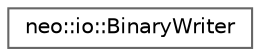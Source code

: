 digraph "Graphical Class Hierarchy"
{
 // LATEX_PDF_SIZE
  bgcolor="transparent";
  edge [fontname=Helvetica,fontsize=10,labelfontname=Helvetica,labelfontsize=10];
  node [fontname=Helvetica,fontsize=10,shape=box,height=0.2,width=0.4];
  rankdir="LR";
  Node0 [id="Node000000",label="neo::io::BinaryWriter",height=0.2,width=0.4,color="grey40", fillcolor="white", style="filled",URL="$classneo_1_1io_1_1_binary_writer.html",tooltip="Writes primitive types and complex objects to a binary stream."];
}
